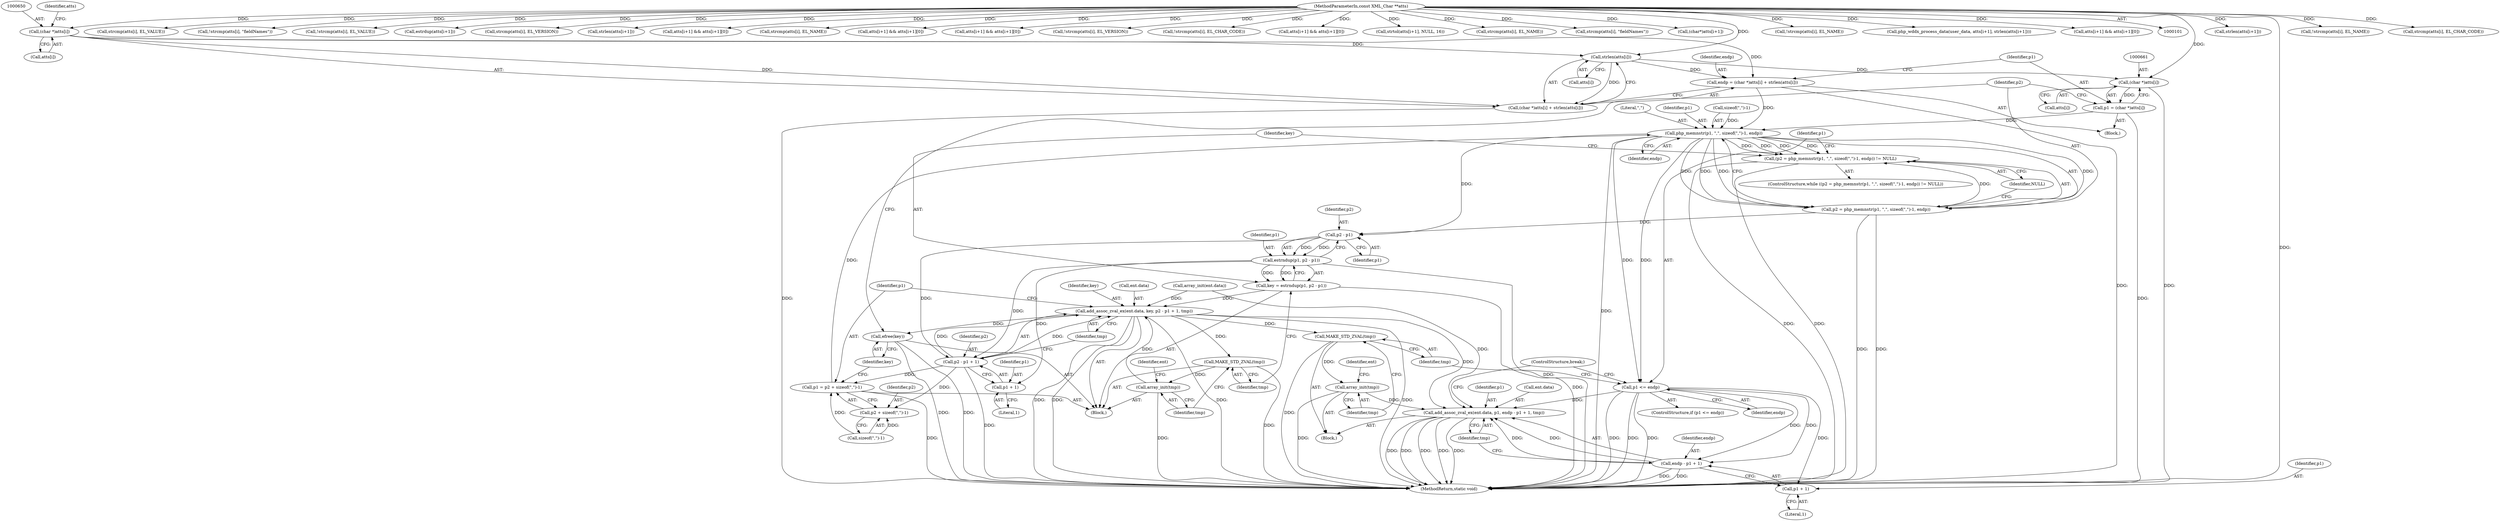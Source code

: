 digraph "0_php-src_c4cca4c20e75359c9a13a1f9a36cb7b4e9601d29?w=1@API" {
"1000654" [label="(Call,strlen(atts[i]))"];
"1000649" [label="(Call,(char *)atts[i])"];
"1000104" [label="(MethodParameterIn,const XML_Char **atts)"];
"1000646" [label="(Call,endp = (char *)atts[i] + strlen(atts[i]))"];
"1000669" [label="(Call,php_memnstr(p1, \",\", sizeof(\",\")-1, endp))"];
"1000666" [label="(Call,(p2 = php_memnstr(p1, \",\", sizeof(\",\")-1, endp)) != NULL)"];
"1000667" [label="(Call,p2 = php_memnstr(p1, \",\", sizeof(\",\")-1, endp))"];
"1000683" [label="(Call,p2 - p1)"];
"1000681" [label="(Call,estrndup(p1, p2 - p1))"];
"1000679" [label="(Call,key = estrndup(p1, p2 - p1))"];
"1000690" [label="(Call,add_assoc_zval_ex(ent.data, key, p2 - p1 + 1, tmp))"];
"1000686" [label="(Call,MAKE_STD_ZVAL(tmp))"];
"1000688" [label="(Call,array_init(tmp))"];
"1000709" [label="(Call,efree(key))"];
"1000716" [label="(Call,MAKE_STD_ZVAL(tmp))"];
"1000718" [label="(Call,array_init(tmp))"];
"1000720" [label="(Call,add_assoc_zval_ex(ent.data, p1, endp - p1 + 1, tmp))"];
"1000695" [label="(Call,p2 - p1 + 1)"];
"1000701" [label="(Call,p1 = p2 + sizeof(\",\")-1)"];
"1000703" [label="(Call,p2 + sizeof(\",\")-1)"];
"1000697" [label="(Call,p1 + 1)"];
"1000712" [label="(Call,p1 <= endp)"];
"1000725" [label="(Call,endp - p1 + 1)"];
"1000727" [label="(Call,p1 + 1)"];
"1000648" [label="(Call,(char *)atts[i] + strlen(atts[i]))"];
"1000660" [label="(Call,(char *)atts[i])"];
"1000658" [label="(Call,p1 = (char *)atts[i])"];
"1000711" [label="(ControlStructure,if (p1 <= endp))"];
"1000722" [label="(Identifier,ent)"];
"1000416" [label="(Call,strlen(atts[i+1]))"];
"1000655" [label="(Call,atts[i])"];
"1000778" [label="(Call,!strcmp(atts[i], EL_NAME))"];
"1000725" [label="(Call,endp - p1 + 1)"];
"1000680" [label="(Identifier,key)"];
"1000671" [label="(Literal,\",\")"];
"1000257" [label="(Call,strcmp(atts[i], EL_CHAR_CODE))"];
"1000717" [label="(Identifier,tmp)"];
"1000362" [label="(Call,strcmp(atts[i], EL_VALUE))"];
"1000699" [label="(Literal,1)"];
"1000670" [label="(Identifier,p1)"];
"1000662" [label="(Call,atts[i])"];
"1000724" [label="(Identifier,p1)"];
"1000619" [label="(Call,!strcmp(atts[i], \"fieldNames\"))"];
"1000692" [label="(Identifier,ent)"];
"1000678" [label="(Block,)"];
"1000649" [label="(Call,(char *)atts[i])"];
"1000715" [label="(Block,)"];
"1000720" [label="(Call,add_assoc_zval_ex(ent.data, p1, endp - p1 + 1, tmp))"];
"1000687" [label="(Identifier,tmp)"];
"1000654" [label="(Call,strlen(atts[i]))"];
"1000651" [label="(Call,atts[i])"];
"1000696" [label="(Identifier,p2)"];
"1000656" [label="(Identifier,atts)"];
"1000685" [label="(Identifier,p1)"];
"1000701" [label="(Call,p1 = p2 + sizeof(\",\")-1)"];
"1000361" [label="(Call,!strcmp(atts[i], EL_VALUE))"];
"1000681" [label="(Call,estrndup(p1, p2 - p1))"];
"1000713" [label="(Identifier,p1)"];
"1000576" [label="(Call,estrdup(atts[i+1]))"];
"1000712" [label="(Call,p1 <= endp)"];
"1000716" [label="(Call,MAKE_STD_ZVAL(tmp))"];
"1000726" [label="(Identifier,endp)"];
"1000709" [label="(Call,efree(key))"];
"1000727" [label="(Call,p1 + 1)"];
"1000134" [label="(Call,strcmp(atts[i], EL_VERSION))"];
"1000830" [label="(Call,strlen(atts[i+1]))"];
"1000691" [label="(Call,ent.data)"];
"1000684" [label="(Identifier,p2)"];
"1000694" [label="(Identifier,key)"];
"1000698" [label="(Identifier,p1)"];
"1000262" [label="(Call,atts[i+1] && atts[i+1][0])"];
"1000731" [label="(ControlStructure,break;)"];
"1000718" [label="(Call,array_init(tmp))"];
"1000667" [label="(Call,p2 = php_memnstr(p1, \",\", sizeof(\",\")-1, endp))"];
"1000647" [label="(Identifier,endp)"];
"1000683" [label="(Call,p2 - p1)"];
"1000659" [label="(Identifier,p1)"];
"1000779" [label="(Call,strcmp(atts[i], EL_NAME))"];
"1000625" [label="(Call,atts[i+1] && atts[i+1][0])"];
"1000784" [label="(Call,atts[i+1] && atts[i+1][0])"];
"1000700" [label="(Identifier,tmp)"];
"1000893" [label="(MethodReturn,static void)"];
"1000677" [label="(Identifier,NULL)"];
"1000601" [label="(Call,array_init(ent.data))"];
"1000660" [label="(Call,(char *)atts[i])"];
"1000668" [label="(Identifier,p2)"];
"1000133" [label="(Call,!strcmp(atts[i], EL_VERSION))"];
"1000256" [label="(Call,!strcmp(atts[i], EL_CHAR_CODE))"];
"1000646" [label="(Call,endp = (char *)atts[i] + strlen(atts[i]))"];
"1000730" [label="(Identifier,tmp)"];
"1000367" [label="(Call,atts[i+1] && atts[i+1][0])"];
"1000669" [label="(Call,php_memnstr(p1, \",\", sizeof(\",\")-1, endp))"];
"1000672" [label="(Call,sizeof(\",\")-1)"];
"1000638" [label="(Block,)"];
"1000104" [label="(MethodParameterIn,const XML_Char **atts)"];
"1000658" [label="(Call,p1 = (char *)atts[i])"];
"1000690" [label="(Call,add_assoc_zval_ex(ent.data, key, p2 - p1 + 1, tmp))"];
"1000284" [label="(Call,strtol(atts[i+1], NULL, 16))"];
"1000676" [label="(Identifier,endp)"];
"1000545" [label="(Call,strcmp(atts[i], EL_NAME))"];
"1000620" [label="(Call,strcmp(atts[i], \"fieldNames\"))"];
"1000702" [label="(Identifier,p1)"];
"1000666" [label="(Call,(p2 = php_memnstr(p1, \",\", sizeof(\",\")-1, endp)) != NULL)"];
"1000703" [label="(Call,p2 + sizeof(\",\")-1)"];
"1000689" [label="(Identifier,tmp)"];
"1000710" [label="(Identifier,key)"];
"1000721" [label="(Call,ent.data)"];
"1000682" [label="(Identifier,p1)"];
"1000714" [label="(Identifier,endp)"];
"1000648" [label="(Call,(char *)atts[i] + strlen(atts[i]))"];
"1000704" [label="(Identifier,p2)"];
"1000822" [label="(Call,(char*)atts[i+1])"];
"1000544" [label="(Call,!strcmp(atts[i], EL_NAME))"];
"1000729" [label="(Literal,1)"];
"1000409" [label="(Call,php_wddx_process_data(user_data, atts[i+1], strlen(atts[i+1])))"];
"1000686" [label="(Call,MAKE_STD_ZVAL(tmp))"];
"1000705" [label="(Call,sizeof(\",\")-1)"];
"1000679" [label="(Call,key = estrndup(p1, p2 - p1))"];
"1000695" [label="(Call,p2 - p1 + 1)"];
"1000728" [label="(Identifier,p1)"];
"1000697" [label="(Call,p1 + 1)"];
"1000550" [label="(Call,atts[i+1] && atts[i+1][0])"];
"1000665" [label="(ControlStructure,while ((p2 = php_memnstr(p1, \",\", sizeof(\",\")-1, endp)) != NULL))"];
"1000688" [label="(Call,array_init(tmp))"];
"1000719" [label="(Identifier,tmp)"];
"1000654" -> "1000648"  [label="AST: "];
"1000654" -> "1000655"  [label="CFG: "];
"1000655" -> "1000654"  [label="AST: "];
"1000648" -> "1000654"  [label="CFG: "];
"1000654" -> "1000646"  [label="DDG: "];
"1000654" -> "1000648"  [label="DDG: "];
"1000649" -> "1000654"  [label="DDG: "];
"1000104" -> "1000654"  [label="DDG: "];
"1000654" -> "1000660"  [label="DDG: "];
"1000649" -> "1000648"  [label="AST: "];
"1000649" -> "1000651"  [label="CFG: "];
"1000650" -> "1000649"  [label="AST: "];
"1000651" -> "1000649"  [label="AST: "];
"1000656" -> "1000649"  [label="CFG: "];
"1000649" -> "1000646"  [label="DDG: "];
"1000649" -> "1000648"  [label="DDG: "];
"1000104" -> "1000649"  [label="DDG: "];
"1000104" -> "1000101"  [label="AST: "];
"1000104" -> "1000893"  [label="DDG: "];
"1000104" -> "1000133"  [label="DDG: "];
"1000104" -> "1000134"  [label="DDG: "];
"1000104" -> "1000256"  [label="DDG: "];
"1000104" -> "1000257"  [label="DDG: "];
"1000104" -> "1000262"  [label="DDG: "];
"1000104" -> "1000284"  [label="DDG: "];
"1000104" -> "1000361"  [label="DDG: "];
"1000104" -> "1000362"  [label="DDG: "];
"1000104" -> "1000367"  [label="DDG: "];
"1000104" -> "1000409"  [label="DDG: "];
"1000104" -> "1000416"  [label="DDG: "];
"1000104" -> "1000544"  [label="DDG: "];
"1000104" -> "1000545"  [label="DDG: "];
"1000104" -> "1000550"  [label="DDG: "];
"1000104" -> "1000576"  [label="DDG: "];
"1000104" -> "1000619"  [label="DDG: "];
"1000104" -> "1000620"  [label="DDG: "];
"1000104" -> "1000625"  [label="DDG: "];
"1000104" -> "1000660"  [label="DDG: "];
"1000104" -> "1000778"  [label="DDG: "];
"1000104" -> "1000779"  [label="DDG: "];
"1000104" -> "1000784"  [label="DDG: "];
"1000104" -> "1000822"  [label="DDG: "];
"1000104" -> "1000830"  [label="DDG: "];
"1000646" -> "1000638"  [label="AST: "];
"1000646" -> "1000648"  [label="CFG: "];
"1000647" -> "1000646"  [label="AST: "];
"1000648" -> "1000646"  [label="AST: "];
"1000659" -> "1000646"  [label="CFG: "];
"1000646" -> "1000893"  [label="DDG: "];
"1000646" -> "1000669"  [label="DDG: "];
"1000669" -> "1000667"  [label="AST: "];
"1000669" -> "1000676"  [label="CFG: "];
"1000670" -> "1000669"  [label="AST: "];
"1000671" -> "1000669"  [label="AST: "];
"1000672" -> "1000669"  [label="AST: "];
"1000676" -> "1000669"  [label="AST: "];
"1000667" -> "1000669"  [label="CFG: "];
"1000669" -> "1000893"  [label="DDG: "];
"1000669" -> "1000666"  [label="DDG: "];
"1000669" -> "1000666"  [label="DDG: "];
"1000669" -> "1000666"  [label="DDG: "];
"1000669" -> "1000666"  [label="DDG: "];
"1000669" -> "1000667"  [label="DDG: "];
"1000669" -> "1000667"  [label="DDG: "];
"1000669" -> "1000667"  [label="DDG: "];
"1000669" -> "1000667"  [label="DDG: "];
"1000701" -> "1000669"  [label="DDG: "];
"1000658" -> "1000669"  [label="DDG: "];
"1000672" -> "1000669"  [label="DDG: "];
"1000669" -> "1000683"  [label="DDG: "];
"1000669" -> "1000712"  [label="DDG: "];
"1000669" -> "1000712"  [label="DDG: "];
"1000666" -> "1000665"  [label="AST: "];
"1000666" -> "1000677"  [label="CFG: "];
"1000667" -> "1000666"  [label="AST: "];
"1000677" -> "1000666"  [label="AST: "];
"1000680" -> "1000666"  [label="CFG: "];
"1000713" -> "1000666"  [label="CFG: "];
"1000666" -> "1000893"  [label="DDG: "];
"1000666" -> "1000893"  [label="DDG: "];
"1000667" -> "1000666"  [label="DDG: "];
"1000668" -> "1000667"  [label="AST: "];
"1000677" -> "1000667"  [label="CFG: "];
"1000667" -> "1000893"  [label="DDG: "];
"1000667" -> "1000893"  [label="DDG: "];
"1000667" -> "1000683"  [label="DDG: "];
"1000683" -> "1000681"  [label="AST: "];
"1000683" -> "1000685"  [label="CFG: "];
"1000684" -> "1000683"  [label="AST: "];
"1000685" -> "1000683"  [label="AST: "];
"1000681" -> "1000683"  [label="CFG: "];
"1000683" -> "1000681"  [label="DDG: "];
"1000683" -> "1000681"  [label="DDG: "];
"1000683" -> "1000695"  [label="DDG: "];
"1000681" -> "1000679"  [label="AST: "];
"1000682" -> "1000681"  [label="AST: "];
"1000679" -> "1000681"  [label="CFG: "];
"1000681" -> "1000893"  [label="DDG: "];
"1000681" -> "1000679"  [label="DDG: "];
"1000681" -> "1000679"  [label="DDG: "];
"1000681" -> "1000695"  [label="DDG: "];
"1000681" -> "1000697"  [label="DDG: "];
"1000679" -> "1000678"  [label="AST: "];
"1000680" -> "1000679"  [label="AST: "];
"1000687" -> "1000679"  [label="CFG: "];
"1000679" -> "1000893"  [label="DDG: "];
"1000679" -> "1000690"  [label="DDG: "];
"1000690" -> "1000678"  [label="AST: "];
"1000690" -> "1000700"  [label="CFG: "];
"1000691" -> "1000690"  [label="AST: "];
"1000694" -> "1000690"  [label="AST: "];
"1000695" -> "1000690"  [label="AST: "];
"1000700" -> "1000690"  [label="AST: "];
"1000702" -> "1000690"  [label="CFG: "];
"1000690" -> "1000893"  [label="DDG: "];
"1000690" -> "1000893"  [label="DDG: "];
"1000690" -> "1000893"  [label="DDG: "];
"1000690" -> "1000893"  [label="DDG: "];
"1000690" -> "1000686"  [label="DDG: "];
"1000601" -> "1000690"  [label="DDG: "];
"1000695" -> "1000690"  [label="DDG: "];
"1000695" -> "1000690"  [label="DDG: "];
"1000688" -> "1000690"  [label="DDG: "];
"1000690" -> "1000709"  [label="DDG: "];
"1000690" -> "1000716"  [label="DDG: "];
"1000690" -> "1000720"  [label="DDG: "];
"1000686" -> "1000678"  [label="AST: "];
"1000686" -> "1000687"  [label="CFG: "];
"1000687" -> "1000686"  [label="AST: "];
"1000689" -> "1000686"  [label="CFG: "];
"1000686" -> "1000893"  [label="DDG: "];
"1000686" -> "1000688"  [label="DDG: "];
"1000688" -> "1000678"  [label="AST: "];
"1000688" -> "1000689"  [label="CFG: "];
"1000689" -> "1000688"  [label="AST: "];
"1000692" -> "1000688"  [label="CFG: "];
"1000688" -> "1000893"  [label="DDG: "];
"1000709" -> "1000678"  [label="AST: "];
"1000709" -> "1000710"  [label="CFG: "];
"1000710" -> "1000709"  [label="AST: "];
"1000668" -> "1000709"  [label="CFG: "];
"1000709" -> "1000893"  [label="DDG: "];
"1000709" -> "1000893"  [label="DDG: "];
"1000716" -> "1000715"  [label="AST: "];
"1000716" -> "1000717"  [label="CFG: "];
"1000717" -> "1000716"  [label="AST: "];
"1000719" -> "1000716"  [label="CFG: "];
"1000716" -> "1000893"  [label="DDG: "];
"1000716" -> "1000718"  [label="DDG: "];
"1000718" -> "1000715"  [label="AST: "];
"1000718" -> "1000719"  [label="CFG: "];
"1000719" -> "1000718"  [label="AST: "];
"1000722" -> "1000718"  [label="CFG: "];
"1000718" -> "1000893"  [label="DDG: "];
"1000718" -> "1000720"  [label="DDG: "];
"1000720" -> "1000715"  [label="AST: "];
"1000720" -> "1000730"  [label="CFG: "];
"1000721" -> "1000720"  [label="AST: "];
"1000724" -> "1000720"  [label="AST: "];
"1000725" -> "1000720"  [label="AST: "];
"1000730" -> "1000720"  [label="AST: "];
"1000731" -> "1000720"  [label="CFG: "];
"1000720" -> "1000893"  [label="DDG: "];
"1000720" -> "1000893"  [label="DDG: "];
"1000720" -> "1000893"  [label="DDG: "];
"1000720" -> "1000893"  [label="DDG: "];
"1000720" -> "1000893"  [label="DDG: "];
"1000601" -> "1000720"  [label="DDG: "];
"1000712" -> "1000720"  [label="DDG: "];
"1000725" -> "1000720"  [label="DDG: "];
"1000725" -> "1000720"  [label="DDG: "];
"1000695" -> "1000697"  [label="CFG: "];
"1000696" -> "1000695"  [label="AST: "];
"1000697" -> "1000695"  [label="AST: "];
"1000700" -> "1000695"  [label="CFG: "];
"1000695" -> "1000893"  [label="DDG: "];
"1000695" -> "1000701"  [label="DDG: "];
"1000695" -> "1000703"  [label="DDG: "];
"1000701" -> "1000678"  [label="AST: "];
"1000701" -> "1000703"  [label="CFG: "];
"1000702" -> "1000701"  [label="AST: "];
"1000703" -> "1000701"  [label="AST: "];
"1000710" -> "1000701"  [label="CFG: "];
"1000701" -> "1000893"  [label="DDG: "];
"1000705" -> "1000701"  [label="DDG: "];
"1000703" -> "1000705"  [label="CFG: "];
"1000704" -> "1000703"  [label="AST: "];
"1000705" -> "1000703"  [label="AST: "];
"1000705" -> "1000703"  [label="DDG: "];
"1000697" -> "1000699"  [label="CFG: "];
"1000698" -> "1000697"  [label="AST: "];
"1000699" -> "1000697"  [label="AST: "];
"1000712" -> "1000711"  [label="AST: "];
"1000712" -> "1000714"  [label="CFG: "];
"1000713" -> "1000712"  [label="AST: "];
"1000714" -> "1000712"  [label="AST: "];
"1000717" -> "1000712"  [label="CFG: "];
"1000731" -> "1000712"  [label="CFG: "];
"1000712" -> "1000893"  [label="DDG: "];
"1000712" -> "1000893"  [label="DDG: "];
"1000712" -> "1000893"  [label="DDG: "];
"1000712" -> "1000725"  [label="DDG: "];
"1000712" -> "1000725"  [label="DDG: "];
"1000712" -> "1000727"  [label="DDG: "];
"1000725" -> "1000727"  [label="CFG: "];
"1000726" -> "1000725"  [label="AST: "];
"1000727" -> "1000725"  [label="AST: "];
"1000730" -> "1000725"  [label="CFG: "];
"1000725" -> "1000893"  [label="DDG: "];
"1000725" -> "1000893"  [label="DDG: "];
"1000727" -> "1000729"  [label="CFG: "];
"1000728" -> "1000727"  [label="AST: "];
"1000729" -> "1000727"  [label="AST: "];
"1000648" -> "1000893"  [label="DDG: "];
"1000660" -> "1000658"  [label="AST: "];
"1000660" -> "1000662"  [label="CFG: "];
"1000661" -> "1000660"  [label="AST: "];
"1000662" -> "1000660"  [label="AST: "];
"1000658" -> "1000660"  [label="CFG: "];
"1000660" -> "1000893"  [label="DDG: "];
"1000660" -> "1000658"  [label="DDG: "];
"1000658" -> "1000638"  [label="AST: "];
"1000659" -> "1000658"  [label="AST: "];
"1000668" -> "1000658"  [label="CFG: "];
"1000658" -> "1000893"  [label="DDG: "];
}
